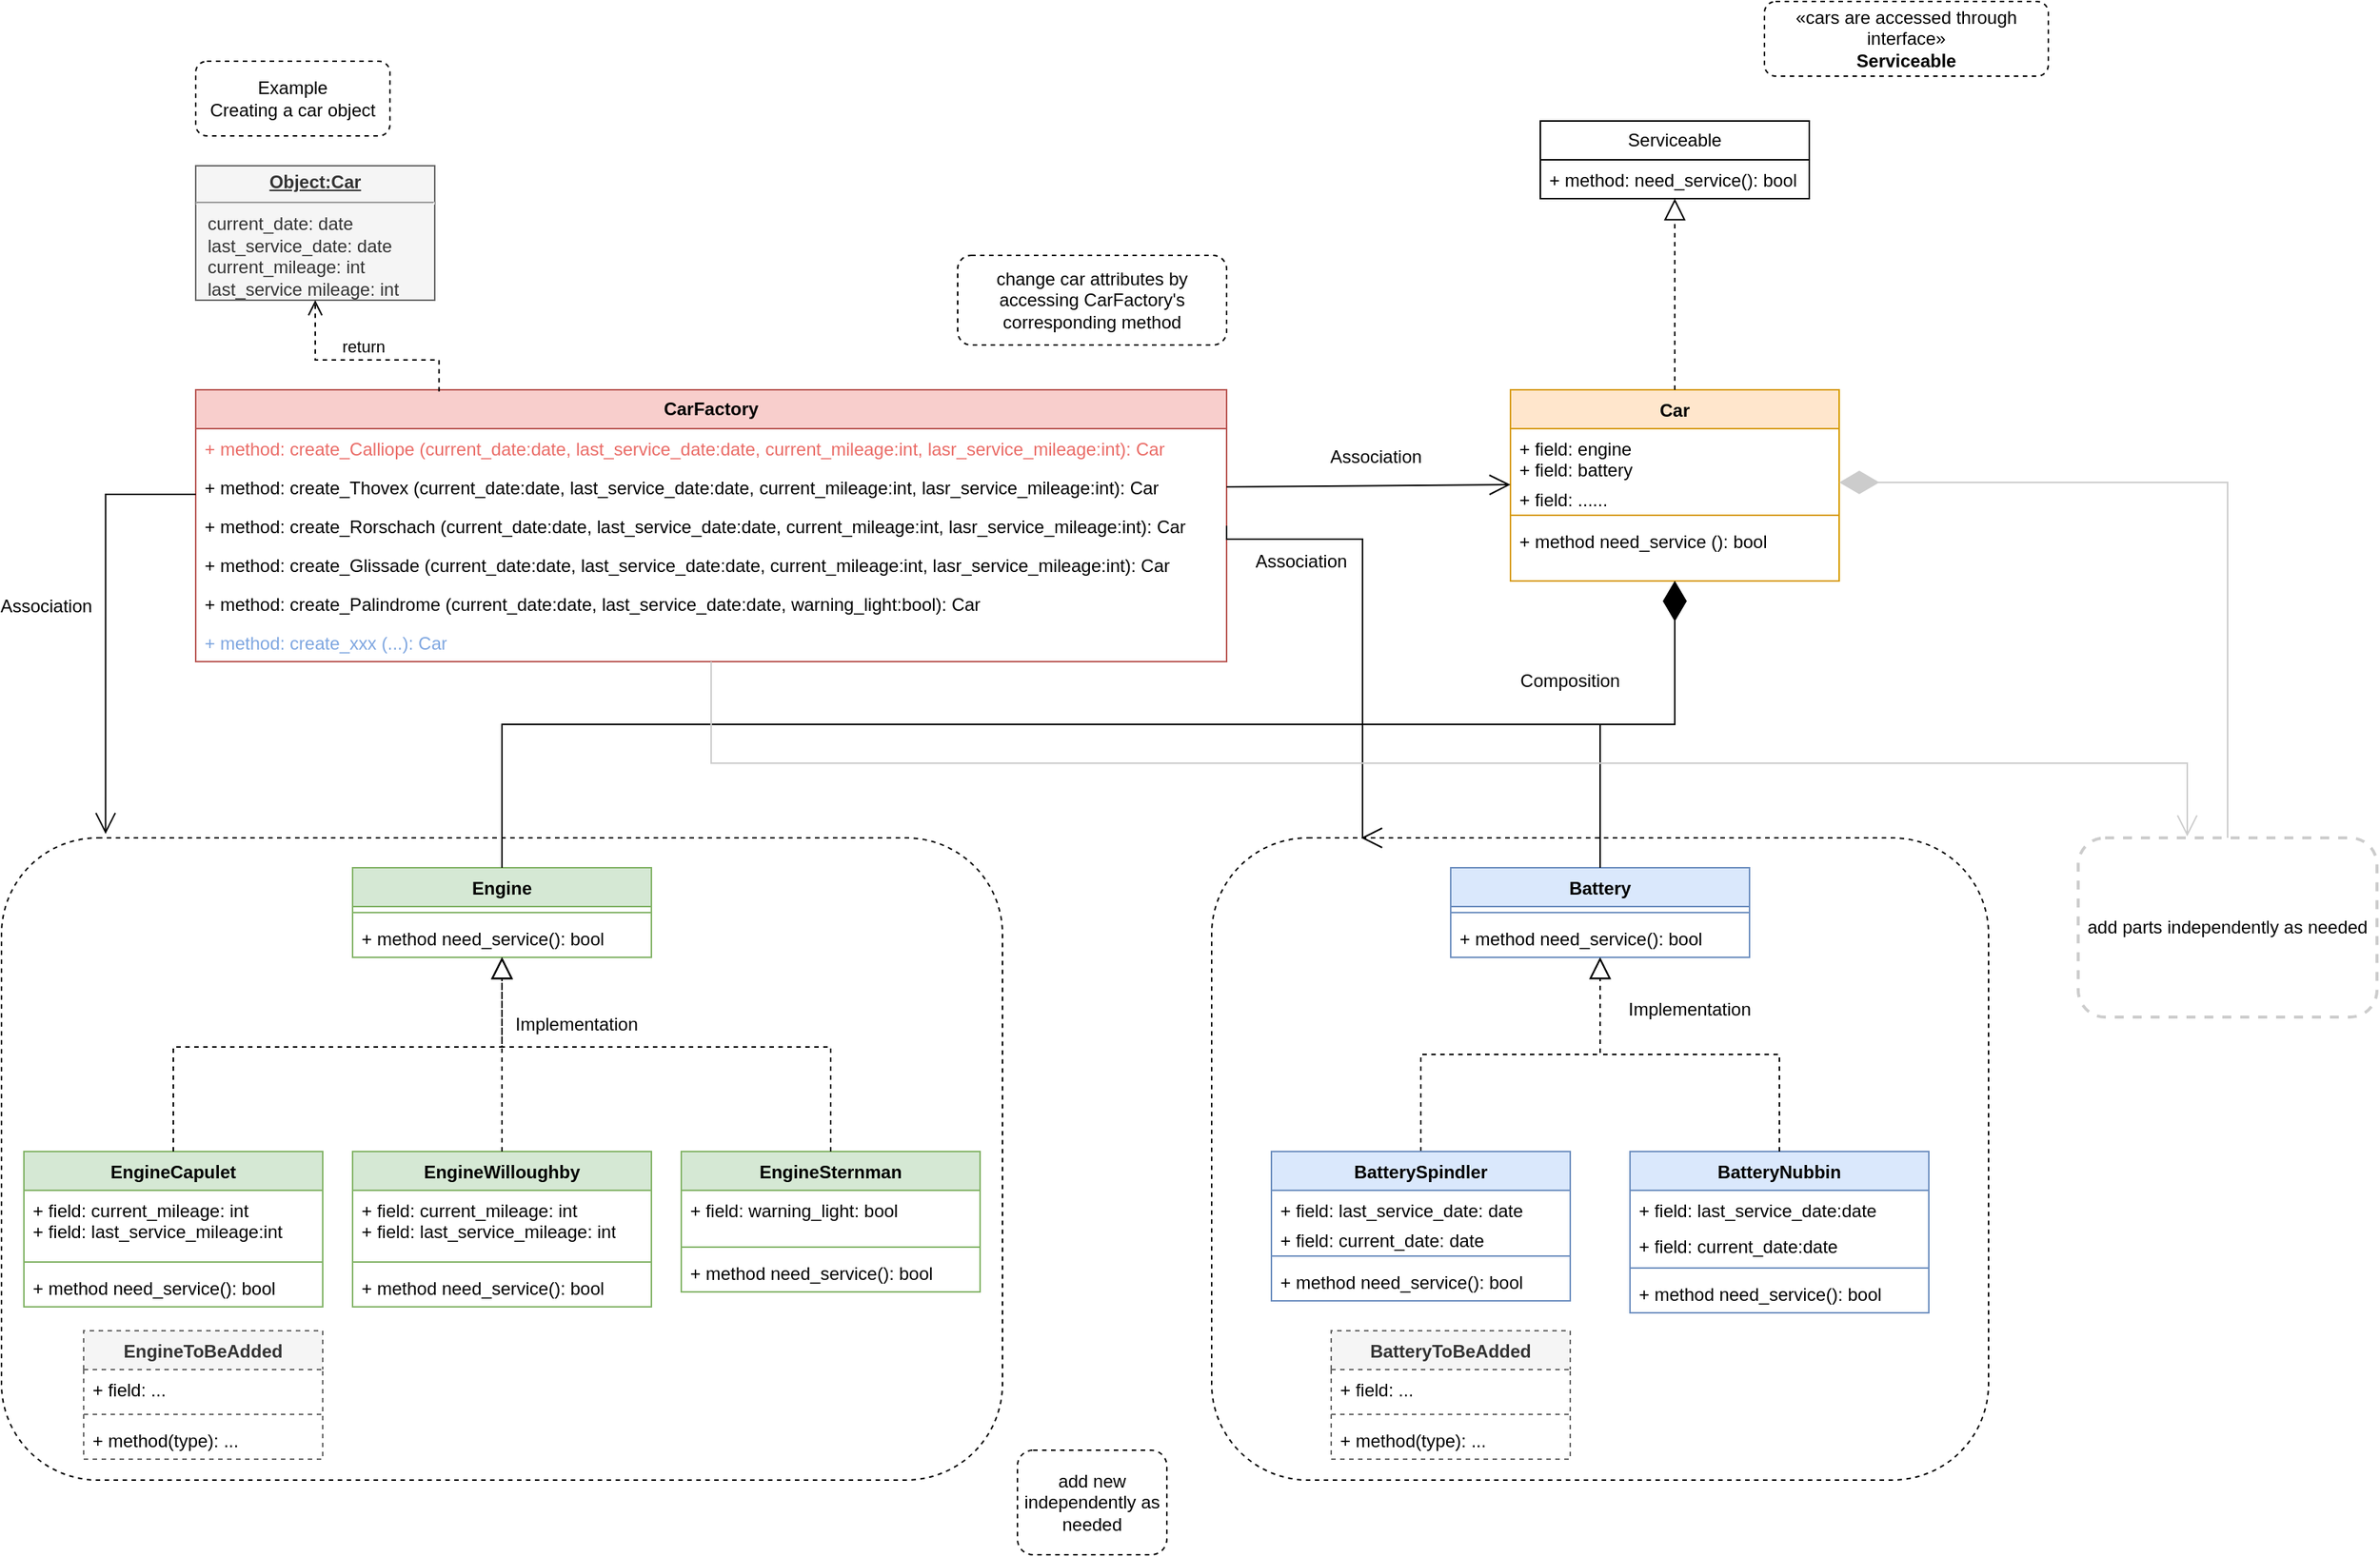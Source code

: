 <mxfile version="21.3.2" type="github">
  <diagram name="Page-1" id="3AITTEJqZYDQsD5KPdkp">
    <mxGraphModel dx="1434" dy="917" grid="1" gridSize="10" guides="1" tooltips="1" connect="1" arrows="1" fold="1" page="1" pageScale="1" pageWidth="1700" pageHeight="1100" math="0" shadow="0">
      <root>
        <mxCell id="0" />
        <mxCell id="1" parent="0" />
        <mxCell id="rLU7fOl6mltoBrUBpaff-97" value="" style="rounded=1;whiteSpace=wrap;html=1;fillColor=none;dashed=1;" vertex="1" parent="1">
          <mxGeometry x="50" y="600" width="670" height="430" as="geometry" />
        </mxCell>
        <mxCell id="rLU7fOl6mltoBrUBpaff-105" value="" style="rounded=1;whiteSpace=wrap;html=1;fillColor=none;dashed=1;" vertex="1" parent="1">
          <mxGeometry x="860" y="600" width="520" height="430" as="geometry" />
        </mxCell>
        <mxCell id="rLU7fOl6mltoBrUBpaff-7" value="Car" style="swimlane;fontStyle=1;align=center;verticalAlign=top;childLayout=stackLayout;horizontal=1;startSize=26;horizontalStack=0;resizeParent=1;resizeParentMax=0;resizeLast=0;collapsible=1;marginBottom=0;whiteSpace=wrap;html=1;fillColor=#ffe6cc;strokeColor=#d79b00;" vertex="1" parent="1">
          <mxGeometry x="1060" y="300" width="220" height="128" as="geometry">
            <mxRectangle x="1060" y="300" width="60" height="30" as="alternateBounds" />
          </mxGeometry>
        </mxCell>
        <mxCell id="rLU7fOl6mltoBrUBpaff-150" value="&lt;div&gt;+ field: engine&lt;/div&gt;&lt;div&gt;+ field: battery&lt;/div&gt;" style="text;strokeColor=none;fillColor=none;align=left;verticalAlign=top;spacingLeft=4;spacingRight=4;overflow=hidden;rotatable=0;points=[[0,0.5],[1,0.5]];portConstraint=eastwest;whiteSpace=wrap;html=1;" vertex="1" parent="rLU7fOl6mltoBrUBpaff-7">
          <mxGeometry y="26" width="220" height="34" as="geometry" />
        </mxCell>
        <mxCell id="rLU7fOl6mltoBrUBpaff-8" value="&lt;div&gt;+ field: ......&lt;/div&gt;" style="text;strokeColor=none;fillColor=none;align=left;verticalAlign=top;spacingLeft=4;spacingRight=4;overflow=hidden;rotatable=0;points=[[0,0.5],[1,0.5]];portConstraint=eastwest;whiteSpace=wrap;html=1;" vertex="1" parent="rLU7fOl6mltoBrUBpaff-7">
          <mxGeometry y="60" width="220" height="20" as="geometry" />
        </mxCell>
        <mxCell id="rLU7fOl6mltoBrUBpaff-9" value="" style="line;strokeWidth=1;fillColor=none;align=left;verticalAlign=middle;spacingTop=-1;spacingLeft=3;spacingRight=3;rotatable=0;labelPosition=right;points=[];portConstraint=eastwest;strokeColor=inherit;" vertex="1" parent="rLU7fOl6mltoBrUBpaff-7">
          <mxGeometry y="80" width="220" height="8" as="geometry" />
        </mxCell>
        <mxCell id="rLU7fOl6mltoBrUBpaff-10" value="+ method need_service (): bool" style="text;strokeColor=none;fillColor=none;align=left;verticalAlign=top;spacingLeft=4;spacingRight=4;overflow=hidden;rotatable=0;points=[[0,0.5],[1,0.5]];portConstraint=eastwest;whiteSpace=wrap;html=1;" vertex="1" parent="rLU7fOl6mltoBrUBpaff-7">
          <mxGeometry y="88" width="220" height="40" as="geometry" />
        </mxCell>
        <mxCell id="rLU7fOl6mltoBrUBpaff-13" value="EngineCapulet" style="swimlane;fontStyle=1;align=center;verticalAlign=top;childLayout=stackLayout;horizontal=1;startSize=26;horizontalStack=0;resizeParent=1;resizeParentMax=0;resizeLast=0;collapsible=1;marginBottom=0;whiteSpace=wrap;html=1;fillColor=#d5e8d4;strokeColor=#82b366;" vertex="1" parent="1">
          <mxGeometry x="65" y="810" width="200" height="104" as="geometry" />
        </mxCell>
        <mxCell id="rLU7fOl6mltoBrUBpaff-14" value="&lt;div&gt;+ field: current_mileage: int&lt;br&gt;&lt;/div&gt;&lt;div&gt;+ field: last_service_mileage:int&lt;/div&gt;" style="text;strokeColor=none;fillColor=none;align=left;verticalAlign=top;spacingLeft=4;spacingRight=4;overflow=hidden;rotatable=0;points=[[0,0.5],[1,0.5]];portConstraint=eastwest;whiteSpace=wrap;html=1;" vertex="1" parent="rLU7fOl6mltoBrUBpaff-13">
          <mxGeometry y="26" width="200" height="44" as="geometry" />
        </mxCell>
        <mxCell id="rLU7fOl6mltoBrUBpaff-15" value="" style="line;strokeWidth=1;fillColor=none;align=left;verticalAlign=middle;spacingTop=-1;spacingLeft=3;spacingRight=3;rotatable=0;labelPosition=right;points=[];portConstraint=eastwest;strokeColor=inherit;" vertex="1" parent="rLU7fOl6mltoBrUBpaff-13">
          <mxGeometry y="70" width="200" height="8" as="geometry" />
        </mxCell>
        <mxCell id="rLU7fOl6mltoBrUBpaff-16" value="+ method need_service(): bool" style="text;strokeColor=none;fillColor=none;align=left;verticalAlign=top;spacingLeft=4;spacingRight=4;overflow=hidden;rotatable=0;points=[[0,0.5],[1,0.5]];portConstraint=eastwest;whiteSpace=wrap;html=1;" vertex="1" parent="rLU7fOl6mltoBrUBpaff-13">
          <mxGeometry y="78" width="200" height="26" as="geometry" />
        </mxCell>
        <mxCell id="rLU7fOl6mltoBrUBpaff-22" value="EngineSternman" style="swimlane;fontStyle=1;align=center;verticalAlign=top;childLayout=stackLayout;horizontal=1;startSize=26;horizontalStack=0;resizeParent=1;resizeParentMax=0;resizeLast=0;collapsible=1;marginBottom=0;whiteSpace=wrap;html=1;fillColor=#d5e8d4;strokeColor=#82b366;" vertex="1" parent="1">
          <mxGeometry x="505" y="810" width="200" height="94" as="geometry" />
        </mxCell>
        <mxCell id="rLU7fOl6mltoBrUBpaff-23" value="&lt;div&gt;+ field: warning_light: bool&lt;br&gt;&lt;/div&gt;" style="text;strokeColor=none;fillColor=none;align=left;verticalAlign=top;spacingLeft=4;spacingRight=4;overflow=hidden;rotatable=0;points=[[0,0.5],[1,0.5]];portConstraint=eastwest;whiteSpace=wrap;html=1;" vertex="1" parent="rLU7fOl6mltoBrUBpaff-22">
          <mxGeometry y="26" width="200" height="34" as="geometry" />
        </mxCell>
        <mxCell id="rLU7fOl6mltoBrUBpaff-24" value="" style="line;strokeWidth=1;fillColor=none;align=left;verticalAlign=middle;spacingTop=-1;spacingLeft=3;spacingRight=3;rotatable=0;labelPosition=right;points=[];portConstraint=eastwest;strokeColor=inherit;" vertex="1" parent="rLU7fOl6mltoBrUBpaff-22">
          <mxGeometry y="60" width="200" height="8" as="geometry" />
        </mxCell>
        <mxCell id="rLU7fOl6mltoBrUBpaff-25" value="+ method need_service(): bool" style="text;strokeColor=none;fillColor=none;align=left;verticalAlign=top;spacingLeft=4;spacingRight=4;overflow=hidden;rotatable=0;points=[[0,0.5],[1,0.5]];portConstraint=eastwest;whiteSpace=wrap;html=1;" vertex="1" parent="rLU7fOl6mltoBrUBpaff-22">
          <mxGeometry y="68" width="200" height="26" as="geometry" />
        </mxCell>
        <mxCell id="rLU7fOl6mltoBrUBpaff-26" value="EngineWilloughby" style="swimlane;fontStyle=1;align=center;verticalAlign=top;childLayout=stackLayout;horizontal=1;startSize=26;horizontalStack=0;resizeParent=1;resizeParentMax=0;resizeLast=0;collapsible=1;marginBottom=0;whiteSpace=wrap;html=1;fillColor=#d5e8d4;strokeColor=#82b366;" vertex="1" parent="1">
          <mxGeometry x="285" y="810" width="200" height="104" as="geometry" />
        </mxCell>
        <mxCell id="rLU7fOl6mltoBrUBpaff-27" value="&lt;div&gt;+ field: current_mileage: int&lt;br&gt;&lt;/div&gt;&lt;div&gt;+ field: last_service_mileage: int&lt;br&gt;&lt;/div&gt;" style="text;strokeColor=none;fillColor=none;align=left;verticalAlign=top;spacingLeft=4;spacingRight=4;overflow=hidden;rotatable=0;points=[[0,0.5],[1,0.5]];portConstraint=eastwest;whiteSpace=wrap;html=1;" vertex="1" parent="rLU7fOl6mltoBrUBpaff-26">
          <mxGeometry y="26" width="200" height="44" as="geometry" />
        </mxCell>
        <mxCell id="rLU7fOl6mltoBrUBpaff-28" value="" style="line;strokeWidth=1;fillColor=none;align=left;verticalAlign=middle;spacingTop=-1;spacingLeft=3;spacingRight=3;rotatable=0;labelPosition=right;points=[];portConstraint=eastwest;strokeColor=inherit;" vertex="1" parent="rLU7fOl6mltoBrUBpaff-26">
          <mxGeometry y="70" width="200" height="8" as="geometry" />
        </mxCell>
        <mxCell id="rLU7fOl6mltoBrUBpaff-29" value="+ method need_service(): bool" style="text;strokeColor=none;fillColor=none;align=left;verticalAlign=top;spacingLeft=4;spacingRight=4;overflow=hidden;rotatable=0;points=[[0,0.5],[1,0.5]];portConstraint=eastwest;whiteSpace=wrap;html=1;" vertex="1" parent="rLU7fOl6mltoBrUBpaff-26">
          <mxGeometry y="78" width="200" height="26" as="geometry" />
        </mxCell>
        <mxCell id="rLU7fOl6mltoBrUBpaff-103" value="" style="endArrow=block;dashed=1;endFill=0;endSize=12;html=1;rounded=0;exitX=0.5;exitY=0;exitDx=0;exitDy=0;edgeStyle=orthogonalEdgeStyle;" edge="1" parent="1" source="rLU7fOl6mltoBrUBpaff-31" target="rLU7fOl6mltoBrUBpaff-99">
          <mxGeometry relative="1" as="geometry" />
        </mxCell>
        <mxCell id="rLU7fOl6mltoBrUBpaff-31" value="BatterySpindler" style="swimlane;fontStyle=1;align=center;verticalAlign=top;childLayout=stackLayout;horizontal=1;startSize=26;horizontalStack=0;resizeParent=1;resizeParentMax=0;resizeLast=0;collapsible=1;marginBottom=0;whiteSpace=wrap;html=1;fillColor=#dae8fc;strokeColor=#6c8ebf;" vertex="1" parent="1">
          <mxGeometry x="900" y="810" width="200" height="100" as="geometry" />
        </mxCell>
        <mxCell id="rLU7fOl6mltoBrUBpaff-122" value="+ field: last_service_date: date" style="text;strokeColor=none;fillColor=none;align=left;verticalAlign=top;spacingLeft=4;spacingRight=4;overflow=hidden;rotatable=0;points=[[0,0.5],[1,0.5]];portConstraint=eastwest;whiteSpace=wrap;html=1;" vertex="1" parent="rLU7fOl6mltoBrUBpaff-31">
          <mxGeometry y="26" width="200" height="20" as="geometry" />
        </mxCell>
        <mxCell id="rLU7fOl6mltoBrUBpaff-32" value="+ field: current_date: date" style="text;strokeColor=none;fillColor=none;align=left;verticalAlign=top;spacingLeft=4;spacingRight=4;overflow=hidden;rotatable=0;points=[[0,0.5],[1,0.5]];portConstraint=eastwest;whiteSpace=wrap;html=1;" vertex="1" parent="rLU7fOl6mltoBrUBpaff-31">
          <mxGeometry y="46" width="200" height="20" as="geometry" />
        </mxCell>
        <mxCell id="rLU7fOl6mltoBrUBpaff-33" value="" style="line;strokeWidth=1;fillColor=none;align=left;verticalAlign=middle;spacingTop=-1;spacingLeft=3;spacingRight=3;rotatable=0;labelPosition=right;points=[];portConstraint=eastwest;strokeColor=inherit;" vertex="1" parent="rLU7fOl6mltoBrUBpaff-31">
          <mxGeometry y="66" width="200" height="8" as="geometry" />
        </mxCell>
        <mxCell id="rLU7fOl6mltoBrUBpaff-34" value="+ method need_service(): bool" style="text;strokeColor=none;fillColor=none;align=left;verticalAlign=top;spacingLeft=4;spacingRight=4;overflow=hidden;rotatable=0;points=[[0,0.5],[1,0.5]];portConstraint=eastwest;whiteSpace=wrap;html=1;" vertex="1" parent="rLU7fOl6mltoBrUBpaff-31">
          <mxGeometry y="74" width="200" height="26" as="geometry" />
        </mxCell>
        <mxCell id="rLU7fOl6mltoBrUBpaff-35" value="BatteryNubbin" style="swimlane;fontStyle=1;align=center;verticalAlign=top;childLayout=stackLayout;horizontal=1;startSize=26;horizontalStack=0;resizeParent=1;resizeParentMax=0;resizeLast=0;collapsible=1;marginBottom=0;whiteSpace=wrap;html=1;fillColor=#dae8fc;strokeColor=#6c8ebf;" vertex="1" parent="1">
          <mxGeometry x="1140" y="810" width="200" height="108" as="geometry" />
        </mxCell>
        <mxCell id="rLU7fOl6mltoBrUBpaff-123" value="+ field: last_service_date:date" style="text;strokeColor=none;fillColor=none;align=left;verticalAlign=top;spacingLeft=4;spacingRight=4;overflow=hidden;rotatable=0;points=[[0,0.5],[1,0.5]];portConstraint=eastwest;whiteSpace=wrap;html=1;" vertex="1" parent="rLU7fOl6mltoBrUBpaff-35">
          <mxGeometry y="26" width="200" height="24" as="geometry" />
        </mxCell>
        <mxCell id="rLU7fOl6mltoBrUBpaff-36" value="+ field: current_date:date" style="text;strokeColor=none;fillColor=none;align=left;verticalAlign=top;spacingLeft=4;spacingRight=4;overflow=hidden;rotatable=0;points=[[0,0.5],[1,0.5]];portConstraint=eastwest;whiteSpace=wrap;html=1;" vertex="1" parent="rLU7fOl6mltoBrUBpaff-35">
          <mxGeometry y="50" width="200" height="24" as="geometry" />
        </mxCell>
        <mxCell id="rLU7fOl6mltoBrUBpaff-37" value="" style="line;strokeWidth=1;fillColor=none;align=left;verticalAlign=middle;spacingTop=-1;spacingLeft=3;spacingRight=3;rotatable=0;labelPosition=right;points=[];portConstraint=eastwest;strokeColor=inherit;" vertex="1" parent="rLU7fOl6mltoBrUBpaff-35">
          <mxGeometry y="74" width="200" height="8" as="geometry" />
        </mxCell>
        <mxCell id="rLU7fOl6mltoBrUBpaff-38" value="+ method need_service(): bool" style="text;strokeColor=none;fillColor=none;align=left;verticalAlign=top;spacingLeft=4;spacingRight=4;overflow=hidden;rotatable=0;points=[[0,0.5],[1,0.5]];portConstraint=eastwest;whiteSpace=wrap;html=1;" vertex="1" parent="rLU7fOl6mltoBrUBpaff-35">
          <mxGeometry y="82" width="200" height="26" as="geometry" />
        </mxCell>
        <mxCell id="rLU7fOl6mltoBrUBpaff-88" value="Engine" style="swimlane;fontStyle=1;align=center;verticalAlign=top;childLayout=stackLayout;horizontal=1;startSize=26;horizontalStack=0;resizeParent=1;resizeParentMax=0;resizeLast=0;collapsible=1;marginBottom=0;whiteSpace=wrap;html=1;fillColor=#d5e8d4;strokeColor=#82b366;" vertex="1" parent="1">
          <mxGeometry x="285" y="620" width="200" height="60" as="geometry" />
        </mxCell>
        <mxCell id="rLU7fOl6mltoBrUBpaff-90" value="" style="line;strokeWidth=1;fillColor=none;align=left;verticalAlign=middle;spacingTop=-1;spacingLeft=3;spacingRight=3;rotatable=0;labelPosition=right;points=[];portConstraint=eastwest;strokeColor=inherit;" vertex="1" parent="rLU7fOl6mltoBrUBpaff-88">
          <mxGeometry y="26" width="200" height="8" as="geometry" />
        </mxCell>
        <mxCell id="rLU7fOl6mltoBrUBpaff-91" value="+ method need_service(): bool" style="text;strokeColor=none;fillColor=none;align=left;verticalAlign=top;spacingLeft=4;spacingRight=4;overflow=hidden;rotatable=0;points=[[0,0.5],[1,0.5]];portConstraint=eastwest;whiteSpace=wrap;html=1;" vertex="1" parent="rLU7fOl6mltoBrUBpaff-88">
          <mxGeometry y="34" width="200" height="26" as="geometry" />
        </mxCell>
        <mxCell id="rLU7fOl6mltoBrUBpaff-93" value="" style="endArrow=block;dashed=1;endFill=0;endSize=12;html=1;rounded=0;exitX=0.5;exitY=0;exitDx=0;exitDy=0;" edge="1" parent="1" source="rLU7fOl6mltoBrUBpaff-13" target="rLU7fOl6mltoBrUBpaff-91">
          <mxGeometry width="160" relative="1" as="geometry">
            <mxPoint x="775" y="470" as="sourcePoint" />
            <mxPoint x="935" y="470" as="targetPoint" />
            <Array as="points">
              <mxPoint x="165" y="740" />
              <mxPoint x="385" y="740" />
            </Array>
          </mxGeometry>
        </mxCell>
        <mxCell id="rLU7fOl6mltoBrUBpaff-94" value="" style="endArrow=block;dashed=1;endFill=0;endSize=12;html=1;rounded=0;exitX=0.5;exitY=0;exitDx=0;exitDy=0;" edge="1" parent="1" source="rLU7fOl6mltoBrUBpaff-26">
          <mxGeometry width="160" relative="1" as="geometry">
            <mxPoint x="775" y="470" as="sourcePoint" />
            <mxPoint x="385" y="680" as="targetPoint" />
          </mxGeometry>
        </mxCell>
        <mxCell id="rLU7fOl6mltoBrUBpaff-95" value="" style="endArrow=block;dashed=1;endFill=0;endSize=12;html=1;rounded=0;exitX=0.5;exitY=0;exitDx=0;exitDy=0;" edge="1" parent="1" source="rLU7fOl6mltoBrUBpaff-22" target="rLU7fOl6mltoBrUBpaff-91">
          <mxGeometry width="160" relative="1" as="geometry">
            <mxPoint x="775" y="470" as="sourcePoint" />
            <mxPoint x="935" y="470" as="targetPoint" />
            <Array as="points">
              <mxPoint x="605" y="740" />
              <mxPoint x="385" y="740" />
            </Array>
          </mxGeometry>
        </mxCell>
        <mxCell id="rLU7fOl6mltoBrUBpaff-96" value="Implementation" style="text;strokeColor=none;align=center;fillColor=none;html=1;verticalAlign=middle;whiteSpace=wrap;rounded=0;" vertex="1" parent="1">
          <mxGeometry x="405" y="710" width="60" height="30" as="geometry" />
        </mxCell>
        <mxCell id="rLU7fOl6mltoBrUBpaff-99" value="Battery" style="swimlane;fontStyle=1;align=center;verticalAlign=top;childLayout=stackLayout;horizontal=1;startSize=26;horizontalStack=0;resizeParent=1;resizeParentMax=0;resizeLast=0;collapsible=1;marginBottom=0;whiteSpace=wrap;html=1;fillColor=#dae8fc;strokeColor=#6c8ebf;" vertex="1" parent="1">
          <mxGeometry x="1020" y="620" width="200" height="60" as="geometry" />
        </mxCell>
        <mxCell id="rLU7fOl6mltoBrUBpaff-101" value="" style="line;strokeWidth=1;fillColor=none;align=left;verticalAlign=middle;spacingTop=-1;spacingLeft=3;spacingRight=3;rotatable=0;labelPosition=right;points=[];portConstraint=eastwest;strokeColor=inherit;" vertex="1" parent="rLU7fOl6mltoBrUBpaff-99">
          <mxGeometry y="26" width="200" height="8" as="geometry" />
        </mxCell>
        <mxCell id="rLU7fOl6mltoBrUBpaff-102" value="+ method need_service(): bool" style="text;strokeColor=none;fillColor=none;align=left;verticalAlign=top;spacingLeft=4;spacingRight=4;overflow=hidden;rotatable=0;points=[[0,0.5],[1,0.5]];portConstraint=eastwest;whiteSpace=wrap;html=1;" vertex="1" parent="rLU7fOl6mltoBrUBpaff-99">
          <mxGeometry y="34" width="200" height="26" as="geometry" />
        </mxCell>
        <mxCell id="rLU7fOl6mltoBrUBpaff-104" value="" style="endArrow=block;dashed=1;endFill=0;endSize=12;html=1;rounded=0;exitX=0.5;exitY=0;exitDx=0;exitDy=0;edgeStyle=orthogonalEdgeStyle;" edge="1" parent="1" source="rLU7fOl6mltoBrUBpaff-35" target="rLU7fOl6mltoBrUBpaff-99">
          <mxGeometry relative="1" as="geometry">
            <mxPoint x="1010" y="794" as="sourcePoint" />
            <mxPoint x="1150" y="714" as="targetPoint" />
          </mxGeometry>
        </mxCell>
        <mxCell id="rLU7fOl6mltoBrUBpaff-106" value="Implementation" style="text;strokeColor=none;align=center;fillColor=none;html=1;verticalAlign=middle;whiteSpace=wrap;rounded=0;" vertex="1" parent="1">
          <mxGeometry x="1150" y="700" width="60" height="30" as="geometry" />
        </mxCell>
        <mxCell id="rLU7fOl6mltoBrUBpaff-115" value="&lt;b&gt;CarFactory&lt;/b&gt;" style="swimlane;fontStyle=0;childLayout=stackLayout;horizontal=1;startSize=26;fillColor=#f8cecc;horizontalStack=0;resizeParent=1;resizeParentMax=0;resizeLast=0;collapsible=1;marginBottom=0;whiteSpace=wrap;html=1;strokeColor=#b85450;" vertex="1" parent="1">
          <mxGeometry x="180" y="300" width="690" height="182" as="geometry" />
        </mxCell>
        <mxCell id="rLU7fOl6mltoBrUBpaff-116" value="&lt;div&gt;+ method: create_Calliope (current_date:date, last_service_date:date, current_mileage:int, lasr_service_mileage:int): Car&lt;br&gt;&lt;/div&gt;" style="text;strokeColor=none;fillColor=none;align=left;verticalAlign=top;spacingLeft=4;spacingRight=4;overflow=hidden;rotatable=0;points=[[0,0.5],[1,0.5]];portConstraint=eastwest;whiteSpace=wrap;html=1;fontColor=#EA6B66;fontStyle=0" vertex="1" parent="rLU7fOl6mltoBrUBpaff-115">
          <mxGeometry y="26" width="690" height="26" as="geometry" />
        </mxCell>
        <mxCell id="rLU7fOl6mltoBrUBpaff-117" value="&lt;div&gt;+ method: create_Thovex (current_date:date, last_service_date:date, current_mileage:int, lasr_service_mileage:int): Car&lt;br&gt;&lt;/div&gt;" style="text;strokeColor=none;fillColor=none;align=left;verticalAlign=top;spacingLeft=4;spacingRight=4;overflow=hidden;rotatable=0;points=[[0,0.5],[1,0.5]];portConstraint=eastwest;whiteSpace=wrap;html=1;" vertex="1" parent="rLU7fOl6mltoBrUBpaff-115">
          <mxGeometry y="52" width="690" height="26" as="geometry" />
        </mxCell>
        <mxCell id="rLU7fOl6mltoBrUBpaff-118" value="&lt;div&gt;+ method: create_Rorschach (current_date:date, last_service_date:date, current_mileage:int, lasr_service_mileage:int): Car&lt;br&gt;&lt;/div&gt;" style="text;strokeColor=none;fillColor=none;align=left;verticalAlign=top;spacingLeft=4;spacingRight=4;overflow=hidden;rotatable=0;points=[[0,0.5],[1,0.5]];portConstraint=eastwest;whiteSpace=wrap;html=1;" vertex="1" parent="rLU7fOl6mltoBrUBpaff-115">
          <mxGeometry y="78" width="690" height="26" as="geometry" />
        </mxCell>
        <mxCell id="rLU7fOl6mltoBrUBpaff-119" value="&lt;div&gt;+ method: create_Glissade (current_date:date, last_service_date:date, current_mileage:int, lasr_service_mileage:int): Car&lt;br&gt;&lt;/div&gt;" style="text;strokeColor=none;fillColor=none;align=left;verticalAlign=top;spacingLeft=4;spacingRight=4;overflow=hidden;rotatable=0;points=[[0,0.5],[1,0.5]];portConstraint=eastwest;whiteSpace=wrap;html=1;" vertex="1" parent="rLU7fOl6mltoBrUBpaff-115">
          <mxGeometry y="104" width="690" height="26" as="geometry" />
        </mxCell>
        <mxCell id="rLU7fOl6mltoBrUBpaff-121" value="&lt;div&gt;+ method: create_Palindrome (current_date:date, last_service_date:date, warning_light:bool): Car&lt;br&gt;&lt;/div&gt;" style="text;strokeColor=none;fillColor=none;align=left;verticalAlign=top;spacingLeft=4;spacingRight=4;overflow=hidden;rotatable=0;points=[[0,0.5],[1,0.5]];portConstraint=eastwest;whiteSpace=wrap;html=1;" vertex="1" parent="rLU7fOl6mltoBrUBpaff-115">
          <mxGeometry y="130" width="690" height="26" as="geometry" />
        </mxCell>
        <mxCell id="rLU7fOl6mltoBrUBpaff-153" value="&lt;div&gt;+ method: create_xxx (...): Car&lt;br&gt;&lt;/div&gt;" style="text;strokeColor=none;fillColor=none;align=left;verticalAlign=top;spacingLeft=4;spacingRight=4;overflow=hidden;rotatable=0;points=[[0,0.5],[1,0.5]];portConstraint=eastwest;whiteSpace=wrap;html=1;fontColor=#7EA6E0;" vertex="1" parent="rLU7fOl6mltoBrUBpaff-115">
          <mxGeometry y="156" width="690" height="26" as="geometry" />
        </mxCell>
        <mxCell id="rLU7fOl6mltoBrUBpaff-124" value="" style="endArrow=open;endFill=1;endSize=12;html=1;rounded=0;exitX=1;exitY=0.5;exitDx=0;exitDy=0;entryX=0;entryY=0.176;entryDx=0;entryDy=0;entryPerimeter=0;" edge="1" parent="1" source="rLU7fOl6mltoBrUBpaff-117" target="rLU7fOl6mltoBrUBpaff-8">
          <mxGeometry width="160" relative="1" as="geometry">
            <mxPoint x="830" y="277.5" as="sourcePoint" />
            <mxPoint x="900" y="310" as="targetPoint" />
          </mxGeometry>
        </mxCell>
        <mxCell id="rLU7fOl6mltoBrUBpaff-125" value="Association" style="text;strokeColor=none;align=center;fillColor=none;html=1;verticalAlign=middle;whiteSpace=wrap;rounded=0;" vertex="1" parent="1">
          <mxGeometry x="940" y="330" width="60" height="30" as="geometry" />
        </mxCell>
        <mxCell id="rLU7fOl6mltoBrUBpaff-129" value="" style="endArrow=open;endFill=1;endSize=12;html=1;rounded=0;entryX=0.104;entryY=-0.006;entryDx=0;entryDy=0;entryPerimeter=0;edgeStyle=orthogonalEdgeStyle;" edge="1" parent="1" target="rLU7fOl6mltoBrUBpaff-97">
          <mxGeometry width="160" relative="1" as="geometry">
            <mxPoint x="180" y="370" as="sourcePoint" />
            <mxPoint x="30" y="380" as="targetPoint" />
            <Array as="points">
              <mxPoint x="180" y="370" />
              <mxPoint x="120" y="370" />
            </Array>
          </mxGeometry>
        </mxCell>
        <mxCell id="rLU7fOl6mltoBrUBpaff-130" value="Association" style="text;strokeColor=none;align=center;fillColor=none;html=1;verticalAlign=middle;whiteSpace=wrap;rounded=0;" vertex="1" parent="1">
          <mxGeometry x="50" y="430" width="60" height="30" as="geometry" />
        </mxCell>
        <mxCell id="rLU7fOl6mltoBrUBpaff-131" value="" style="endArrow=open;endFill=1;endSize=12;html=1;rounded=0;exitX=1;exitY=0.5;exitDx=0;exitDy=0;edgeStyle=orthogonalEdgeStyle;" edge="1" parent="1" source="rLU7fOl6mltoBrUBpaff-115">
          <mxGeometry width="160" relative="1" as="geometry">
            <mxPoint x="640" y="570" as="sourcePoint" />
            <mxPoint x="960" y="600" as="targetPoint" />
            <Array as="points">
              <mxPoint x="870" y="400" />
              <mxPoint x="961" y="400" />
            </Array>
          </mxGeometry>
        </mxCell>
        <mxCell id="rLU7fOl6mltoBrUBpaff-132" value="Association" style="text;strokeColor=none;align=center;fillColor=none;html=1;verticalAlign=middle;whiteSpace=wrap;rounded=0;" vertex="1" parent="1">
          <mxGeometry x="890" y="400" width="60" height="30" as="geometry" />
        </mxCell>
        <mxCell id="rLU7fOl6mltoBrUBpaff-133" value="Serviceable" style="swimlane;fontStyle=0;childLayout=stackLayout;horizontal=1;startSize=26;fillColor=none;horizontalStack=0;resizeParent=1;resizeParentMax=0;resizeLast=0;collapsible=1;marginBottom=0;whiteSpace=wrap;html=1;" vertex="1" parent="1">
          <mxGeometry x="1080" y="120" width="180" height="52" as="geometry" />
        </mxCell>
        <mxCell id="rLU7fOl6mltoBrUBpaff-134" value="+ method: need_service(): bool" style="text;strokeColor=none;fillColor=none;align=left;verticalAlign=top;spacingLeft=4;spacingRight=4;overflow=hidden;rotatable=0;points=[[0,0.5],[1,0.5]];portConstraint=eastwest;whiteSpace=wrap;html=1;" vertex="1" parent="rLU7fOl6mltoBrUBpaff-133">
          <mxGeometry y="26" width="180" height="26" as="geometry" />
        </mxCell>
        <mxCell id="rLU7fOl6mltoBrUBpaff-138" value="" style="endArrow=diamondThin;endFill=1;endSize=24;html=1;rounded=0;edgeStyle=orthogonalEdgeStyle;exitX=0.5;exitY=0;exitDx=0;exitDy=0;" edge="1" parent="1" source="rLU7fOl6mltoBrUBpaff-88" target="rLU7fOl6mltoBrUBpaff-7">
          <mxGeometry width="160" relative="1" as="geometry">
            <mxPoint x="640" y="550" as="sourcePoint" />
            <mxPoint x="800" y="550" as="targetPoint" />
          </mxGeometry>
        </mxCell>
        <mxCell id="rLU7fOl6mltoBrUBpaff-139" value="" style="endArrow=diamondThin;endFill=1;endSize=24;html=1;rounded=0;edgeStyle=orthogonalEdgeStyle;" edge="1" parent="1" source="rLU7fOl6mltoBrUBpaff-99" target="rLU7fOl6mltoBrUBpaff-7">
          <mxGeometry width="160" relative="1" as="geometry">
            <mxPoint x="770" y="550" as="sourcePoint" />
            <mxPoint x="930" y="550" as="targetPoint" />
          </mxGeometry>
        </mxCell>
        <mxCell id="rLU7fOl6mltoBrUBpaff-140" value="Composition" style="text;strokeColor=none;align=center;fillColor=none;html=1;verticalAlign=middle;whiteSpace=wrap;rounded=0;" vertex="1" parent="1">
          <mxGeometry x="1070" y="480" width="60" height="30" as="geometry" />
        </mxCell>
        <mxCell id="rLU7fOl6mltoBrUBpaff-141" value="" style="endArrow=block;dashed=1;endFill=0;endSize=12;html=1;rounded=0;exitX=0.5;exitY=0;exitDx=0;exitDy=0;" edge="1" parent="1" source="rLU7fOl6mltoBrUBpaff-7" target="rLU7fOl6mltoBrUBpaff-133">
          <mxGeometry width="160" relative="1" as="geometry">
            <mxPoint x="770" y="470" as="sourcePoint" />
            <mxPoint x="930" y="470" as="targetPoint" />
          </mxGeometry>
        </mxCell>
        <mxCell id="rLU7fOl6mltoBrUBpaff-142" value="&lt;p style=&quot;margin:0px;margin-top:4px;text-align:center;text-decoration:underline;&quot;&gt;&lt;b&gt;Object:Car&lt;/b&gt;&lt;/p&gt;&lt;hr&gt;&lt;p style=&quot;margin:0px;margin-left:8px;&quot;&gt;current_date: date&lt;/p&gt;&lt;p style=&quot;margin:0px;margin-left:8px;&quot;&gt;last_service_date: date&lt;/p&gt;&lt;p style=&quot;margin:0px;margin-left:8px;&quot;&gt;current_mileage: int&lt;/p&gt;&lt;p style=&quot;margin:0px;margin-left:8px;&quot;&gt;last_service mileage: int&lt;br&gt;&lt;/p&gt;" style="verticalAlign=top;align=left;overflow=fill;fontSize=12;fontFamily=Helvetica;html=1;whiteSpace=wrap;fillColor=#f5f5f5;fontColor=#333333;strokeColor=#666666;" vertex="1" parent="1">
          <mxGeometry x="180" y="150" width="160" height="90" as="geometry" />
        </mxCell>
        <mxCell id="rLU7fOl6mltoBrUBpaff-143" value="&lt;div&gt;Example&lt;/div&gt;&lt;div&gt;Creating a car object&lt;br&gt;&lt;/div&gt;" style="text;strokeColor=default;align=center;fillColor=none;html=1;verticalAlign=middle;whiteSpace=wrap;rounded=1;dashed=1;" vertex="1" parent="1">
          <mxGeometry x="180" y="80" width="130" height="50" as="geometry" />
        </mxCell>
        <mxCell id="rLU7fOl6mltoBrUBpaff-144" value="return" style="html=1;verticalAlign=bottom;endArrow=open;dashed=1;endSize=8;edgeStyle=elbowEdgeStyle;elbow=vertical;curved=0;rounded=0;entryX=0.5;entryY=1;entryDx=0;entryDy=0;exitX=0.236;exitY=0.006;exitDx=0;exitDy=0;exitPerimeter=0;" edge="1" parent="1" source="rLU7fOl6mltoBrUBpaff-115" target="rLU7fOl6mltoBrUBpaff-142">
          <mxGeometry relative="1" as="geometry">
            <mxPoint x="345" y="280" as="sourcePoint" />
            <mxPoint x="265" y="280" as="targetPoint" />
            <Array as="points">
              <mxPoint x="270" y="280" />
              <mxPoint x="260" y="270" />
            </Array>
          </mxGeometry>
        </mxCell>
        <mxCell id="rLU7fOl6mltoBrUBpaff-145" value="«cars are accessed through interface»&lt;br&gt;&lt;b&gt;Serviceable&lt;/b&gt;" style="html=1;whiteSpace=wrap;rounded=1;dashed=1;" vertex="1" parent="1">
          <mxGeometry x="1230" y="40" width="190" height="50" as="geometry" />
        </mxCell>
        <mxCell id="rLU7fOl6mltoBrUBpaff-148" value="change car attributes by accessing CarFactory&#39;s corresponding method" style="rounded=1;whiteSpace=wrap;html=1;dashed=1;" vertex="1" parent="1">
          <mxGeometry x="690" y="210" width="180" height="60" as="geometry" />
        </mxCell>
        <mxCell id="rLU7fOl6mltoBrUBpaff-149" value="add parts independently as needed" style="rounded=1;whiteSpace=wrap;html=1;dashed=1;strokeColor=#CCCCCC;strokeWidth=2;" vertex="1" parent="1">
          <mxGeometry x="1440" y="600" width="200" height="120" as="geometry" />
        </mxCell>
        <mxCell id="rLU7fOl6mltoBrUBpaff-151" value="" style="endArrow=diamondThin;endFill=1;endSize=24;html=1;rounded=0;strokeColor=#CCCCCC;edgeStyle=orthogonalEdgeStyle;exitX=0.5;exitY=0;exitDx=0;exitDy=0;entryX=1;entryY=0.1;entryDx=0;entryDy=0;entryPerimeter=0;" edge="1" parent="1" source="rLU7fOl6mltoBrUBpaff-149" target="rLU7fOl6mltoBrUBpaff-8">
          <mxGeometry width="160" relative="1" as="geometry">
            <mxPoint x="1400" y="460" as="sourcePoint" />
            <mxPoint x="1250" y="430" as="targetPoint" />
          </mxGeometry>
        </mxCell>
        <mxCell id="rLU7fOl6mltoBrUBpaff-152" value="" style="endArrow=open;endFill=1;endSize=12;html=1;rounded=0;strokeColor=#CCCCCC;edgeStyle=orthogonalEdgeStyle;entryX=0.365;entryY=-0.008;entryDx=0;entryDy=0;entryPerimeter=0;" edge="1" parent="1" source="rLU7fOl6mltoBrUBpaff-115" target="rLU7fOl6mltoBrUBpaff-149">
          <mxGeometry width="160" relative="1" as="geometry">
            <mxPoint x="1020" y="590" as="sourcePoint" />
            <mxPoint x="1180" y="590" as="targetPoint" />
            <Array as="points">
              <mxPoint x="525" y="550" />
              <mxPoint x="1513" y="550" />
            </Array>
          </mxGeometry>
        </mxCell>
        <mxCell id="rLU7fOl6mltoBrUBpaff-154" value="EngineToBeAdded" style="swimlane;fontStyle=1;align=center;verticalAlign=top;childLayout=stackLayout;horizontal=1;startSize=26;horizontalStack=0;resizeParent=1;resizeParentMax=0;resizeLast=0;collapsible=1;marginBottom=0;whiteSpace=wrap;html=1;fillColor=#f5f5f5;fontColor=#333333;strokeColor=#666666;dashed=1;" vertex="1" parent="1">
          <mxGeometry x="105" y="930" width="160" height="86" as="geometry" />
        </mxCell>
        <mxCell id="rLU7fOl6mltoBrUBpaff-155" value="+ field: ..." style="text;strokeColor=none;fillColor=none;align=left;verticalAlign=top;spacingLeft=4;spacingRight=4;overflow=hidden;rotatable=0;points=[[0,0.5],[1,0.5]];portConstraint=eastwest;whiteSpace=wrap;html=1;" vertex="1" parent="rLU7fOl6mltoBrUBpaff-154">
          <mxGeometry y="26" width="160" height="26" as="geometry" />
        </mxCell>
        <mxCell id="rLU7fOl6mltoBrUBpaff-156" value="" style="line;strokeWidth=1;fillColor=none;align=left;verticalAlign=middle;spacingTop=-1;spacingLeft=3;spacingRight=3;rotatable=0;labelPosition=right;points=[];portConstraint=eastwest;strokeColor=inherit;dashed=1;" vertex="1" parent="rLU7fOl6mltoBrUBpaff-154">
          <mxGeometry y="52" width="160" height="8" as="geometry" />
        </mxCell>
        <mxCell id="rLU7fOl6mltoBrUBpaff-157" value="+ method(type): ..." style="text;strokeColor=none;fillColor=none;align=left;verticalAlign=top;spacingLeft=4;spacingRight=4;overflow=hidden;rotatable=0;points=[[0,0.5],[1,0.5]];portConstraint=eastwest;whiteSpace=wrap;html=1;" vertex="1" parent="rLU7fOl6mltoBrUBpaff-154">
          <mxGeometry y="60" width="160" height="26" as="geometry" />
        </mxCell>
        <mxCell id="rLU7fOl6mltoBrUBpaff-158" value="BatteryToBeAdded" style="swimlane;fontStyle=1;align=center;verticalAlign=top;childLayout=stackLayout;horizontal=1;startSize=26;horizontalStack=0;resizeParent=1;resizeParentMax=0;resizeLast=0;collapsible=1;marginBottom=0;whiteSpace=wrap;html=1;fillColor=#f5f5f5;fontColor=#333333;strokeColor=#666666;dashed=1;" vertex="1" parent="1">
          <mxGeometry x="940" y="930" width="160" height="86" as="geometry" />
        </mxCell>
        <mxCell id="rLU7fOl6mltoBrUBpaff-159" value="+ field: ..." style="text;strokeColor=none;fillColor=none;align=left;verticalAlign=top;spacingLeft=4;spacingRight=4;overflow=hidden;rotatable=0;points=[[0,0.5],[1,0.5]];portConstraint=eastwest;whiteSpace=wrap;html=1;" vertex="1" parent="rLU7fOl6mltoBrUBpaff-158">
          <mxGeometry y="26" width="160" height="26" as="geometry" />
        </mxCell>
        <mxCell id="rLU7fOl6mltoBrUBpaff-160" value="" style="line;strokeWidth=1;fillColor=none;align=left;verticalAlign=middle;spacingTop=-1;spacingLeft=3;spacingRight=3;rotatable=0;labelPosition=right;points=[];portConstraint=eastwest;strokeColor=inherit;dashed=1;" vertex="1" parent="rLU7fOl6mltoBrUBpaff-158">
          <mxGeometry y="52" width="160" height="8" as="geometry" />
        </mxCell>
        <mxCell id="rLU7fOl6mltoBrUBpaff-161" value="+ method(type): ..." style="text;strokeColor=none;fillColor=none;align=left;verticalAlign=top;spacingLeft=4;spacingRight=4;overflow=hidden;rotatable=0;points=[[0,0.5],[1,0.5]];portConstraint=eastwest;whiteSpace=wrap;html=1;" vertex="1" parent="rLU7fOl6mltoBrUBpaff-158">
          <mxGeometry y="60" width="160" height="26" as="geometry" />
        </mxCell>
        <mxCell id="rLU7fOl6mltoBrUBpaff-163" value="add new independently as needed" style="rounded=1;whiteSpace=wrap;html=1;dashed=1;strokeColor=#000000;strokeWidth=1;" vertex="1" parent="1">
          <mxGeometry x="730" y="1010" width="100" height="70" as="geometry" />
        </mxCell>
      </root>
    </mxGraphModel>
  </diagram>
</mxfile>

